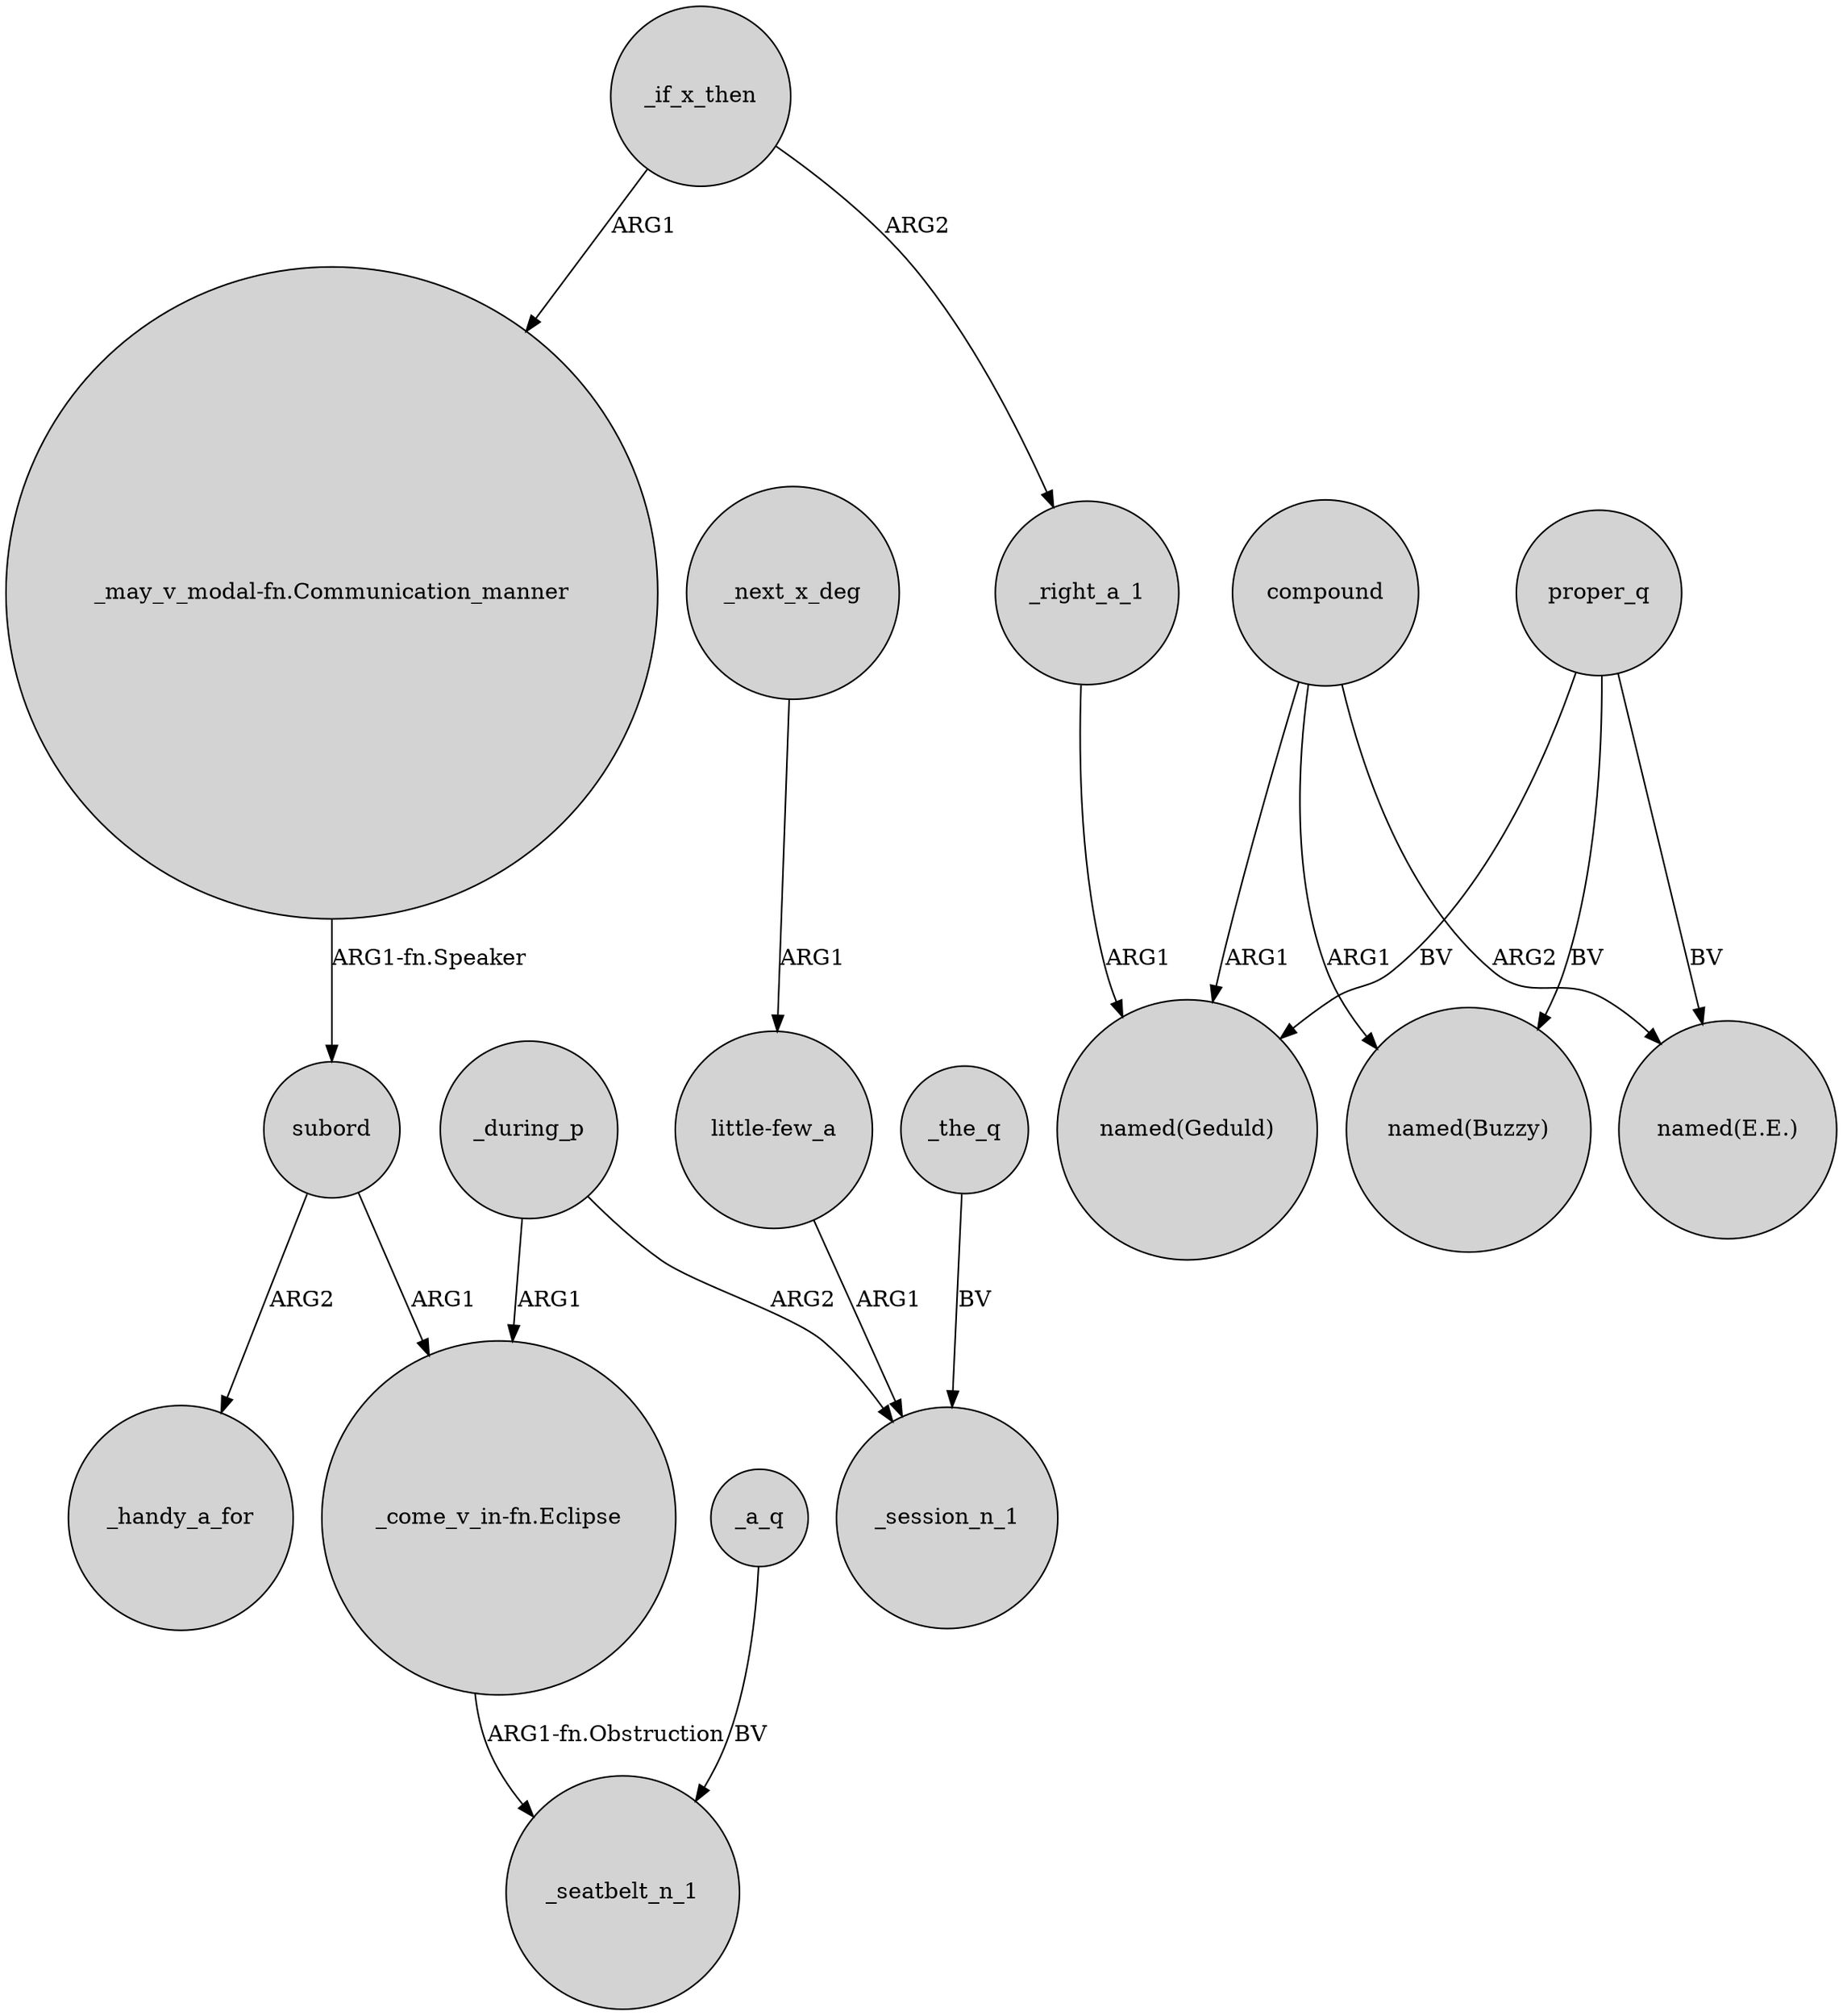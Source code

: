 digraph {
	node [shape=circle style=filled]
	_if_x_then -> "_may_v_modal-fn.Communication_manner" [label=ARG1]
	compound -> "named(Buzzy)" [label=ARG1]
	"_come_v_in-fn.Eclipse" -> _seatbelt_n_1 [label="ARG1-fn.Obstruction"]
	_if_x_then -> _right_a_1 [label=ARG2]
	_the_q -> _session_n_1 [label=BV]
	_during_p -> "_come_v_in-fn.Eclipse" [label=ARG1]
	compound -> "named(Geduld)" [label=ARG1]
	"little-few_a" -> _session_n_1 [label=ARG1]
	subord -> "_come_v_in-fn.Eclipse" [label=ARG1]
	_right_a_1 -> "named(Geduld)" [label=ARG1]
	compound -> "named(E.E.)" [label=ARG2]
	_next_x_deg -> "little-few_a" [label=ARG1]
	proper_q -> "named(Geduld)" [label=BV]
	subord -> _handy_a_for [label=ARG2]
	_a_q -> _seatbelt_n_1 [label=BV]
	proper_q -> "named(E.E.)" [label=BV]
	proper_q -> "named(Buzzy)" [label=BV]
	"_may_v_modal-fn.Communication_manner" -> subord [label="ARG1-fn.Speaker"]
	_during_p -> _session_n_1 [label=ARG2]
}
